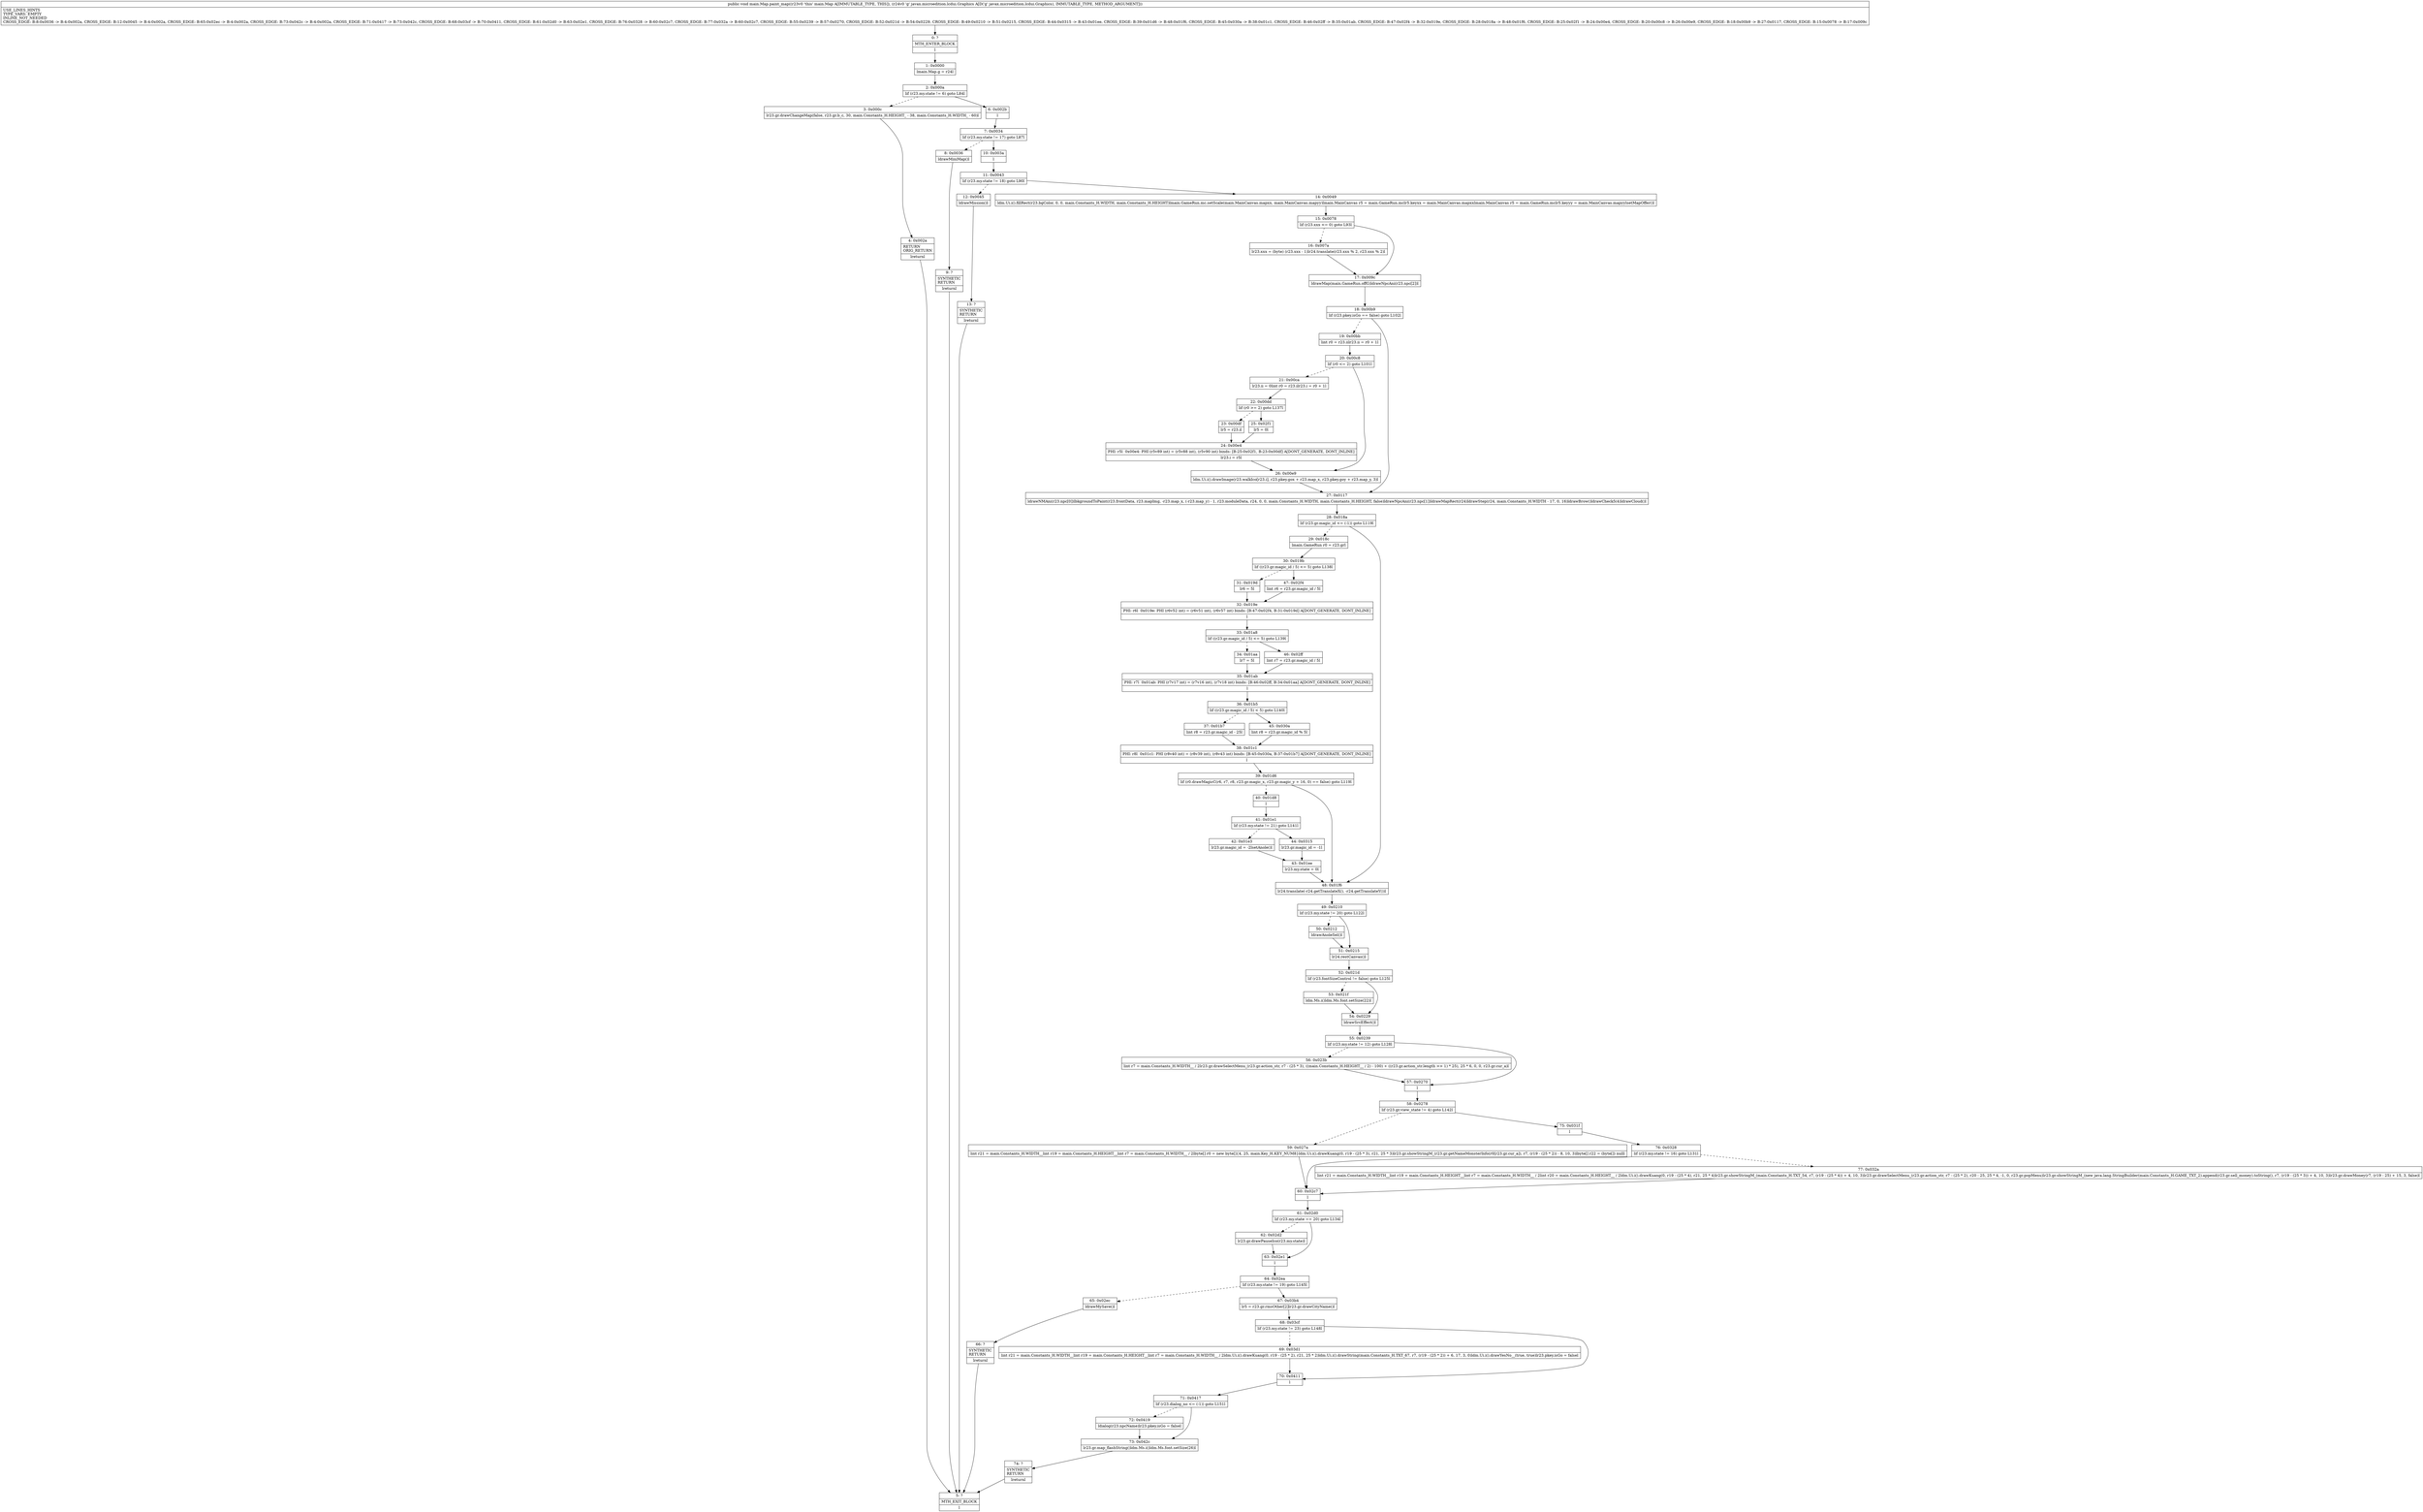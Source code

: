 digraph "CFG formain.Map.paint_map(Ljavax\/microedition\/lcdui\/Graphics;)V" {
Node_0 [shape=record,label="{0\:\ ?|MTH_ENTER_BLOCK\l|l}"];
Node_1 [shape=record,label="{1\:\ 0x0000|lmain.Map.g = r24l}"];
Node_2 [shape=record,label="{2\:\ 0x000a|lif (r23.my.state != 6) goto L84l}"];
Node_3 [shape=record,label="{3\:\ 0x000c|lr23.gr.drawChangeMap(false, r23.gr.b_c, 30, main.Constants_H.HEIGHT_ \- 38, main.Constants_H.WIDTH_ \- 60)l}"];
Node_4 [shape=record,label="{4\:\ 0x002a|RETURN\lORIG_RETURN\l|lreturnl}"];
Node_5 [shape=record,label="{5\:\ ?|MTH_EXIT_BLOCK\l|l}"];
Node_6 [shape=record,label="{6\:\ 0x002b|l}"];
Node_7 [shape=record,label="{7\:\ 0x0034|lif (r23.my.state != 17) goto L87l}"];
Node_8 [shape=record,label="{8\:\ 0x0036|ldrawMiniMap()l}"];
Node_9 [shape=record,label="{9\:\ ?|SYNTHETIC\lRETURN\l|lreturnl}"];
Node_10 [shape=record,label="{10\:\ 0x003a|l}"];
Node_11 [shape=record,label="{11\:\ 0x0043|lif (r23.my.state != 18) goto L90l}"];
Node_12 [shape=record,label="{12\:\ 0x0045|ldrawMission()l}"];
Node_13 [shape=record,label="{13\:\ ?|SYNTHETIC\lRETURN\l|lreturnl}"];
Node_14 [shape=record,label="{14\:\ 0x0049|ldm.Ui.i().fillRect(r23.bgColor, 0, 0, main.Constants_H.WIDTH, main.Constants_H.HEIGHT)lmain.GameRun.mc.setScale(main.MainCanvas.mapxx, main.MainCanvas.mapyy)lmain.MainCanvas r5 = main.GameRun.mclr5.keyxx = main.MainCanvas.mapxxlmain.MainCanvas r5 = main.GameRun.mclr5.keyyy = main.MainCanvas.mapyylsetMapOffer()l}"];
Node_15 [shape=record,label="{15\:\ 0x0078|lif (r23.xxx \<= 0) goto L93l}"];
Node_16 [shape=record,label="{16\:\ 0x007a|lr23.xxx = (byte) (r23.xxx \- 1)lr24.translate(r23.xxx % 2, r23.xxx % 2)l}"];
Node_17 [shape=record,label="{17\:\ 0x009c|ldrawMap(main.GameRun.offG)ldrawNpcAni(r23.npc[2])l}"];
Node_18 [shape=record,label="{18\:\ 0x00b9|lif (r23.pkey.isGo == false) goto L102l}"];
Node_19 [shape=record,label="{19\:\ 0x00bb|lint r0 = r23.iilr23.ii = r0 + 1l}"];
Node_20 [shape=record,label="{20\:\ 0x00c8|lif (r0 \<= 2) goto L101l}"];
Node_21 [shape=record,label="{21\:\ 0x00ca|lr23.ii = 0lint r0 = r23.ilr23.i = r0 + 1l}"];
Node_22 [shape=record,label="{22\:\ 0x00dd|lif (r0 \>= 2) goto L137l}"];
Node_23 [shape=record,label="{23\:\ 0x00df|lr5 = r23.il}"];
Node_24 [shape=record,label="{24\:\ 0x00e4|PHI: r5l  0x00e4: PHI (r5v89 int) = (r5v88 int), (r5v90 int) binds: [B:25:0x02f1, B:23:0x00df] A[DONT_GENERATE, DONT_INLINE]\l|lr23.i = r5l}"];
Node_25 [shape=record,label="{25\:\ 0x02f1|lr5 = 0l}"];
Node_26 [shape=record,label="{26\:\ 0x00e9|ldm.Ui.i().drawImage(r23.walkIco[r23.i], r23.pkey.gox + r23.map_x, r23.pkey.goy + r23.map_y, 3)l}"];
Node_27 [shape=record,label="{27\:\ 0x0117|ldrawNMAni(r23.npc[0])lbkgroundToPaint(r23.frontData, r23.mapImg, \-r23.map_x, (\-r23.map_y) \- 1, r23.moduleData, r24, 0, 0, main.Constants_H.WIDTH, main.Constants_H.HEIGHT, false)ldrawNpcAni(r23.npc[1])ldrawMapRect(r24)ldrawStep(r24, main.Constants_H.WIDTH \- 17, 0, 16)ldrawBrow()ldrawCheck5(4)ldrawCloud()l}"];
Node_28 [shape=record,label="{28\:\ 0x018a|lif (r23.gr.magic_id \<= (\-1)) goto L119l}"];
Node_29 [shape=record,label="{29\:\ 0x018c|lmain.GameRun r0 = r23.grl}"];
Node_30 [shape=record,label="{30\:\ 0x019b|lif ((r23.gr.magic_id \/ 5) \<= 5) goto L138l}"];
Node_31 [shape=record,label="{31\:\ 0x019d|lr6 = 5l}"];
Node_32 [shape=record,label="{32\:\ 0x019e|PHI: r6l  0x019e: PHI (r6v52 int) = (r6v51 int), (r6v57 int) binds: [B:47:0x02f4, B:31:0x019d] A[DONT_GENERATE, DONT_INLINE]\l|l}"];
Node_33 [shape=record,label="{33\:\ 0x01a8|lif ((r23.gr.magic_id \/ 5) \<= 5) goto L139l}"];
Node_34 [shape=record,label="{34\:\ 0x01aa|lr7 = 5l}"];
Node_35 [shape=record,label="{35\:\ 0x01ab|PHI: r7l  0x01ab: PHI (r7v17 int) = (r7v16 int), (r7v18 int) binds: [B:46:0x02ff, B:34:0x01aa] A[DONT_GENERATE, DONT_INLINE]\l|l}"];
Node_36 [shape=record,label="{36\:\ 0x01b5|lif ((r23.gr.magic_id \/ 5) \< 5) goto L140l}"];
Node_37 [shape=record,label="{37\:\ 0x01b7|lint r8 = r23.gr.magic_id \- 25l}"];
Node_38 [shape=record,label="{38\:\ 0x01c1|PHI: r8l  0x01c1: PHI (r8v40 int) = (r8v39 int), (r8v43 int) binds: [B:45:0x030a, B:37:0x01b7] A[DONT_GENERATE, DONT_INLINE]\l|l}"];
Node_39 [shape=record,label="{39\:\ 0x01d6|lif (r0.drawMagicC(r6, r7, r8, r23.gr.magic_x, r23.gr.magic_y + 16, 0) == false) goto L119l}"];
Node_40 [shape=record,label="{40\:\ 0x01d8|l}"];
Node_41 [shape=record,label="{41\:\ 0x01e1|lif (r23.my.state != 21) goto L141l}"];
Node_42 [shape=record,label="{42\:\ 0x01e3|lr23.gr.magic_id = \-2lsetAnole()l}"];
Node_43 [shape=record,label="{43\:\ 0x01ee|lr23.my.state = 0l}"];
Node_44 [shape=record,label="{44\:\ 0x0315|lr23.gr.magic_id = \-1l}"];
Node_45 [shape=record,label="{45\:\ 0x030a|lint r8 = r23.gr.magic_id % 5l}"];
Node_46 [shape=record,label="{46\:\ 0x02ff|lint r7 = r23.gr.magic_id \/ 5l}"];
Node_47 [shape=record,label="{47\:\ 0x02f4|lint r6 = r23.gr.magic_id \/ 5l}"];
Node_48 [shape=record,label="{48\:\ 0x01f6|lr24.translate(\-r24.getTranslateX(), \-r24.getTranslateY())l}"];
Node_49 [shape=record,label="{49\:\ 0x0210|lif (r23.my.state != 20) goto L122l}"];
Node_50 [shape=record,label="{50\:\ 0x0212|ldrawAnoleSel()l}"];
Node_51 [shape=record,label="{51\:\ 0x0215|lr24.restCanvas()l}"];
Node_52 [shape=record,label="{52\:\ 0x021d|lif (r23.fontSizeControl != false) goto L125l}"];
Node_53 [shape=record,label="{53\:\ 0x021f|ldm.Ms.i()ldm.Ms.font.setSize(22)l}"];
Node_54 [shape=record,label="{54\:\ 0x0229|ldrawSrcEffect()l}"];
Node_55 [shape=record,label="{55\:\ 0x0239|lif (r23.my.state != 12) goto L128l}"];
Node_56 [shape=record,label="{56\:\ 0x023b|lint r7 = main.Constants_H.WIDTH__ \/ 2lr23.gr.drawSelectMenu_(r23.gr.action_str, r7 \- (25 * 3), ((main.Constants_H.HEIGHT__ \/ 2) \- 100) + ((r23.gr.action_str.length \>\> 1) * 25), 25 * 6, 0, 0, r23.gr.cur_a)l}"];
Node_57 [shape=record,label="{57\:\ 0x0270|l}"];
Node_58 [shape=record,label="{58\:\ 0x0278|lif (r23.gr.view_state != 4) goto L142l}"];
Node_59 [shape=record,label="{59\:\ 0x027a|lint r21 = main.Constants_H.WIDTH__lint r19 = main.Constants_H.HEIGHT__lint r7 = main.Constants_H.WIDTH__ \/ 2lbyte[] r0 = new byte[]\{4, 25, main.Key_H.KEY_NUM8\}ldm.Ui.i().drawKuang(0, r19 \- (25 * 3), r21, 25 * 3)lr23.gr.showStringM_(r23.gr.getNameMonsterInfo(r0[r23.gr.cur_a]), r7, (r19 \- (25 * 2)) \- 8, 10, 3)lbyte[] r22 = (byte[]) nulll}"];
Node_60 [shape=record,label="{60\:\ 0x02c7|l}"];
Node_61 [shape=record,label="{61\:\ 0x02d0|lif (r23.my.state == 20) goto L134l}"];
Node_62 [shape=record,label="{62\:\ 0x02d2|lr23.gr.drawPauseIco(r23.my.state)l}"];
Node_63 [shape=record,label="{63\:\ 0x02e1|l}"];
Node_64 [shape=record,label="{64\:\ 0x02ea|lif (r23.my.state != 19) goto L145l}"];
Node_65 [shape=record,label="{65\:\ 0x02ec|ldrawMySave()l}"];
Node_66 [shape=record,label="{66\:\ ?|SYNTHETIC\lRETURN\l|lreturnl}"];
Node_67 [shape=record,label="{67\:\ 0x03b4|lr5 = r23.gr.rmsOther[2]lr23.gr.drawCityName()l}"];
Node_68 [shape=record,label="{68\:\ 0x03cf|lif (r23.my.state != 23) goto L148l}"];
Node_69 [shape=record,label="{69\:\ 0x03d1|lint r21 = main.Constants_H.WIDTH__lint r19 = main.Constants_H.HEIGHT__lint r7 = main.Constants_H.WIDTH__ \/ 2ldm.Ui.i().drawKuang(0, r19 \- (25 * 2), r21, 25 * 2)ldm.Ui.i().drawString(main.Constants_H.TXT_67, r7, (r19 \- (25 * 2)) + 6, 17, 3, 0)ldm.Ui.i().drawYesNo__(true, true)lr23.pkey.isGo = falsel}"];
Node_70 [shape=record,label="{70\:\ 0x0411|l}"];
Node_71 [shape=record,label="{71\:\ 0x0417|lif (r23.dialog_no \<= (\-1)) goto L151l}"];
Node_72 [shape=record,label="{72\:\ 0x0419|ldialog(r23.npcName)lr23.pkey.isGo = falsel}"];
Node_73 [shape=record,label="{73\:\ 0x042c|lr23.gr.map_flashString()ldm.Ms.i()ldm.Ms.font.setSize(26)l}"];
Node_74 [shape=record,label="{74\:\ ?|SYNTHETIC\lRETURN\l|lreturnl}"];
Node_75 [shape=record,label="{75\:\ 0x031f|l}"];
Node_76 [shape=record,label="{76\:\ 0x0328|lif (r23.my.state != 16) goto L131l}"];
Node_77 [shape=record,label="{77\:\ 0x032a|lint r21 = main.Constants_H.WIDTH__lint r19 = main.Constants_H.HEIGHT__lint r7 = main.Constants_H.WIDTH__ \/ 2lint r20 = main.Constants_H.HEIGHT__ \/ 2ldm.Ui.i().drawKuang(0, r19 \- (25 * 4), r21, 25 * 4)lr23.gr.showStringM_(main.Constants_H.TXT_54, r7, (r19 \- (25 * 4)) + 4, 10, 3)lr23.gr.drawSelectMenu_(r23.gr.action_str, r7 \- (25 * 2), r20 \- 25, 25 * 4, \-1, 0, r23.gr.popMenu)lr23.gr.showStringM_(new java.lang.StringBuilder(main.Constants_H.GAME_TXT_2).append(r23.gr.sell_money).toString(), r7, (r19 \- (25 * 3)) + 4, 10, 3)lr23.gr.drawMoney(r7, (r19 \- 25) + 15, 3, false)l}"];
MethodNode[shape=record,label="{public void main.Map.paint_map((r23v0 'this' main.Map A[IMMUTABLE_TYPE, THIS]), (r24v0 'g' javax.microedition.lcdui.Graphics A[D('g' javax.microedition.lcdui.Graphics), IMMUTABLE_TYPE, METHOD_ARGUMENT]))  | USE_LINES_HINTS\lTYPE_VARS: EMPTY\lINLINE_NOT_NEEDED\lCROSS_EDGE: B:8:0x0036 \-\> B:4:0x002a, CROSS_EDGE: B:12:0x0045 \-\> B:4:0x002a, CROSS_EDGE: B:65:0x02ec \-\> B:4:0x002a, CROSS_EDGE: B:73:0x042c \-\> B:4:0x002a, CROSS_EDGE: B:71:0x0417 \-\> B:73:0x042c, CROSS_EDGE: B:68:0x03cf \-\> B:70:0x0411, CROSS_EDGE: B:61:0x02d0 \-\> B:63:0x02e1, CROSS_EDGE: B:76:0x0328 \-\> B:60:0x02c7, CROSS_EDGE: B:77:0x032a \-\> B:60:0x02c7, CROSS_EDGE: B:55:0x0239 \-\> B:57:0x0270, CROSS_EDGE: B:52:0x021d \-\> B:54:0x0229, CROSS_EDGE: B:49:0x0210 \-\> B:51:0x0215, CROSS_EDGE: B:44:0x0315 \-\> B:43:0x01ee, CROSS_EDGE: B:39:0x01d6 \-\> B:48:0x01f6, CROSS_EDGE: B:45:0x030a \-\> B:38:0x01c1, CROSS_EDGE: B:46:0x02ff \-\> B:35:0x01ab, CROSS_EDGE: B:47:0x02f4 \-\> B:32:0x019e, CROSS_EDGE: B:28:0x018a \-\> B:48:0x01f6, CROSS_EDGE: B:25:0x02f1 \-\> B:24:0x00e4, CROSS_EDGE: B:20:0x00c8 \-\> B:26:0x00e9, CROSS_EDGE: B:18:0x00b9 \-\> B:27:0x0117, CROSS_EDGE: B:15:0x0078 \-\> B:17:0x009c\l}"];
MethodNode -> Node_0;
Node_0 -> Node_1;
Node_1 -> Node_2;
Node_2 -> Node_3[style=dashed];
Node_2 -> Node_6;
Node_3 -> Node_4;
Node_4 -> Node_5;
Node_6 -> Node_7;
Node_7 -> Node_8[style=dashed];
Node_7 -> Node_10;
Node_8 -> Node_9;
Node_9 -> Node_5;
Node_10 -> Node_11;
Node_11 -> Node_12[style=dashed];
Node_11 -> Node_14;
Node_12 -> Node_13;
Node_13 -> Node_5;
Node_14 -> Node_15;
Node_15 -> Node_16[style=dashed];
Node_15 -> Node_17;
Node_16 -> Node_17;
Node_17 -> Node_18;
Node_18 -> Node_19[style=dashed];
Node_18 -> Node_27;
Node_19 -> Node_20;
Node_20 -> Node_21[style=dashed];
Node_20 -> Node_26;
Node_21 -> Node_22;
Node_22 -> Node_23[style=dashed];
Node_22 -> Node_25;
Node_23 -> Node_24;
Node_24 -> Node_26;
Node_25 -> Node_24;
Node_26 -> Node_27;
Node_27 -> Node_28;
Node_28 -> Node_29[style=dashed];
Node_28 -> Node_48;
Node_29 -> Node_30;
Node_30 -> Node_31[style=dashed];
Node_30 -> Node_47;
Node_31 -> Node_32;
Node_32 -> Node_33;
Node_33 -> Node_34[style=dashed];
Node_33 -> Node_46;
Node_34 -> Node_35;
Node_35 -> Node_36;
Node_36 -> Node_37[style=dashed];
Node_36 -> Node_45;
Node_37 -> Node_38;
Node_38 -> Node_39;
Node_39 -> Node_40[style=dashed];
Node_39 -> Node_48;
Node_40 -> Node_41;
Node_41 -> Node_42[style=dashed];
Node_41 -> Node_44;
Node_42 -> Node_43;
Node_43 -> Node_48;
Node_44 -> Node_43;
Node_45 -> Node_38;
Node_46 -> Node_35;
Node_47 -> Node_32;
Node_48 -> Node_49;
Node_49 -> Node_50[style=dashed];
Node_49 -> Node_51;
Node_50 -> Node_51;
Node_51 -> Node_52;
Node_52 -> Node_53[style=dashed];
Node_52 -> Node_54;
Node_53 -> Node_54;
Node_54 -> Node_55;
Node_55 -> Node_56[style=dashed];
Node_55 -> Node_57;
Node_56 -> Node_57;
Node_57 -> Node_58;
Node_58 -> Node_59[style=dashed];
Node_58 -> Node_75;
Node_59 -> Node_60;
Node_60 -> Node_61;
Node_61 -> Node_62[style=dashed];
Node_61 -> Node_63;
Node_62 -> Node_63;
Node_63 -> Node_64;
Node_64 -> Node_65[style=dashed];
Node_64 -> Node_67;
Node_65 -> Node_66;
Node_66 -> Node_5;
Node_67 -> Node_68;
Node_68 -> Node_69[style=dashed];
Node_68 -> Node_70;
Node_69 -> Node_70;
Node_70 -> Node_71;
Node_71 -> Node_72[style=dashed];
Node_71 -> Node_73;
Node_72 -> Node_73;
Node_73 -> Node_74;
Node_74 -> Node_5;
Node_75 -> Node_76;
Node_76 -> Node_60;
Node_76 -> Node_77[style=dashed];
Node_77 -> Node_60;
}

